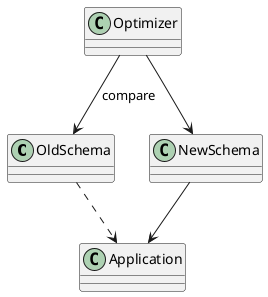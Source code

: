 @startuml
class OldSchema
class Optimizer
class NewSchema
class Application
Optimizer --> OldSchema : compare
Optimizer --> NewSchema
OldSchema ..> Application
NewSchema --> Application
@enduml
